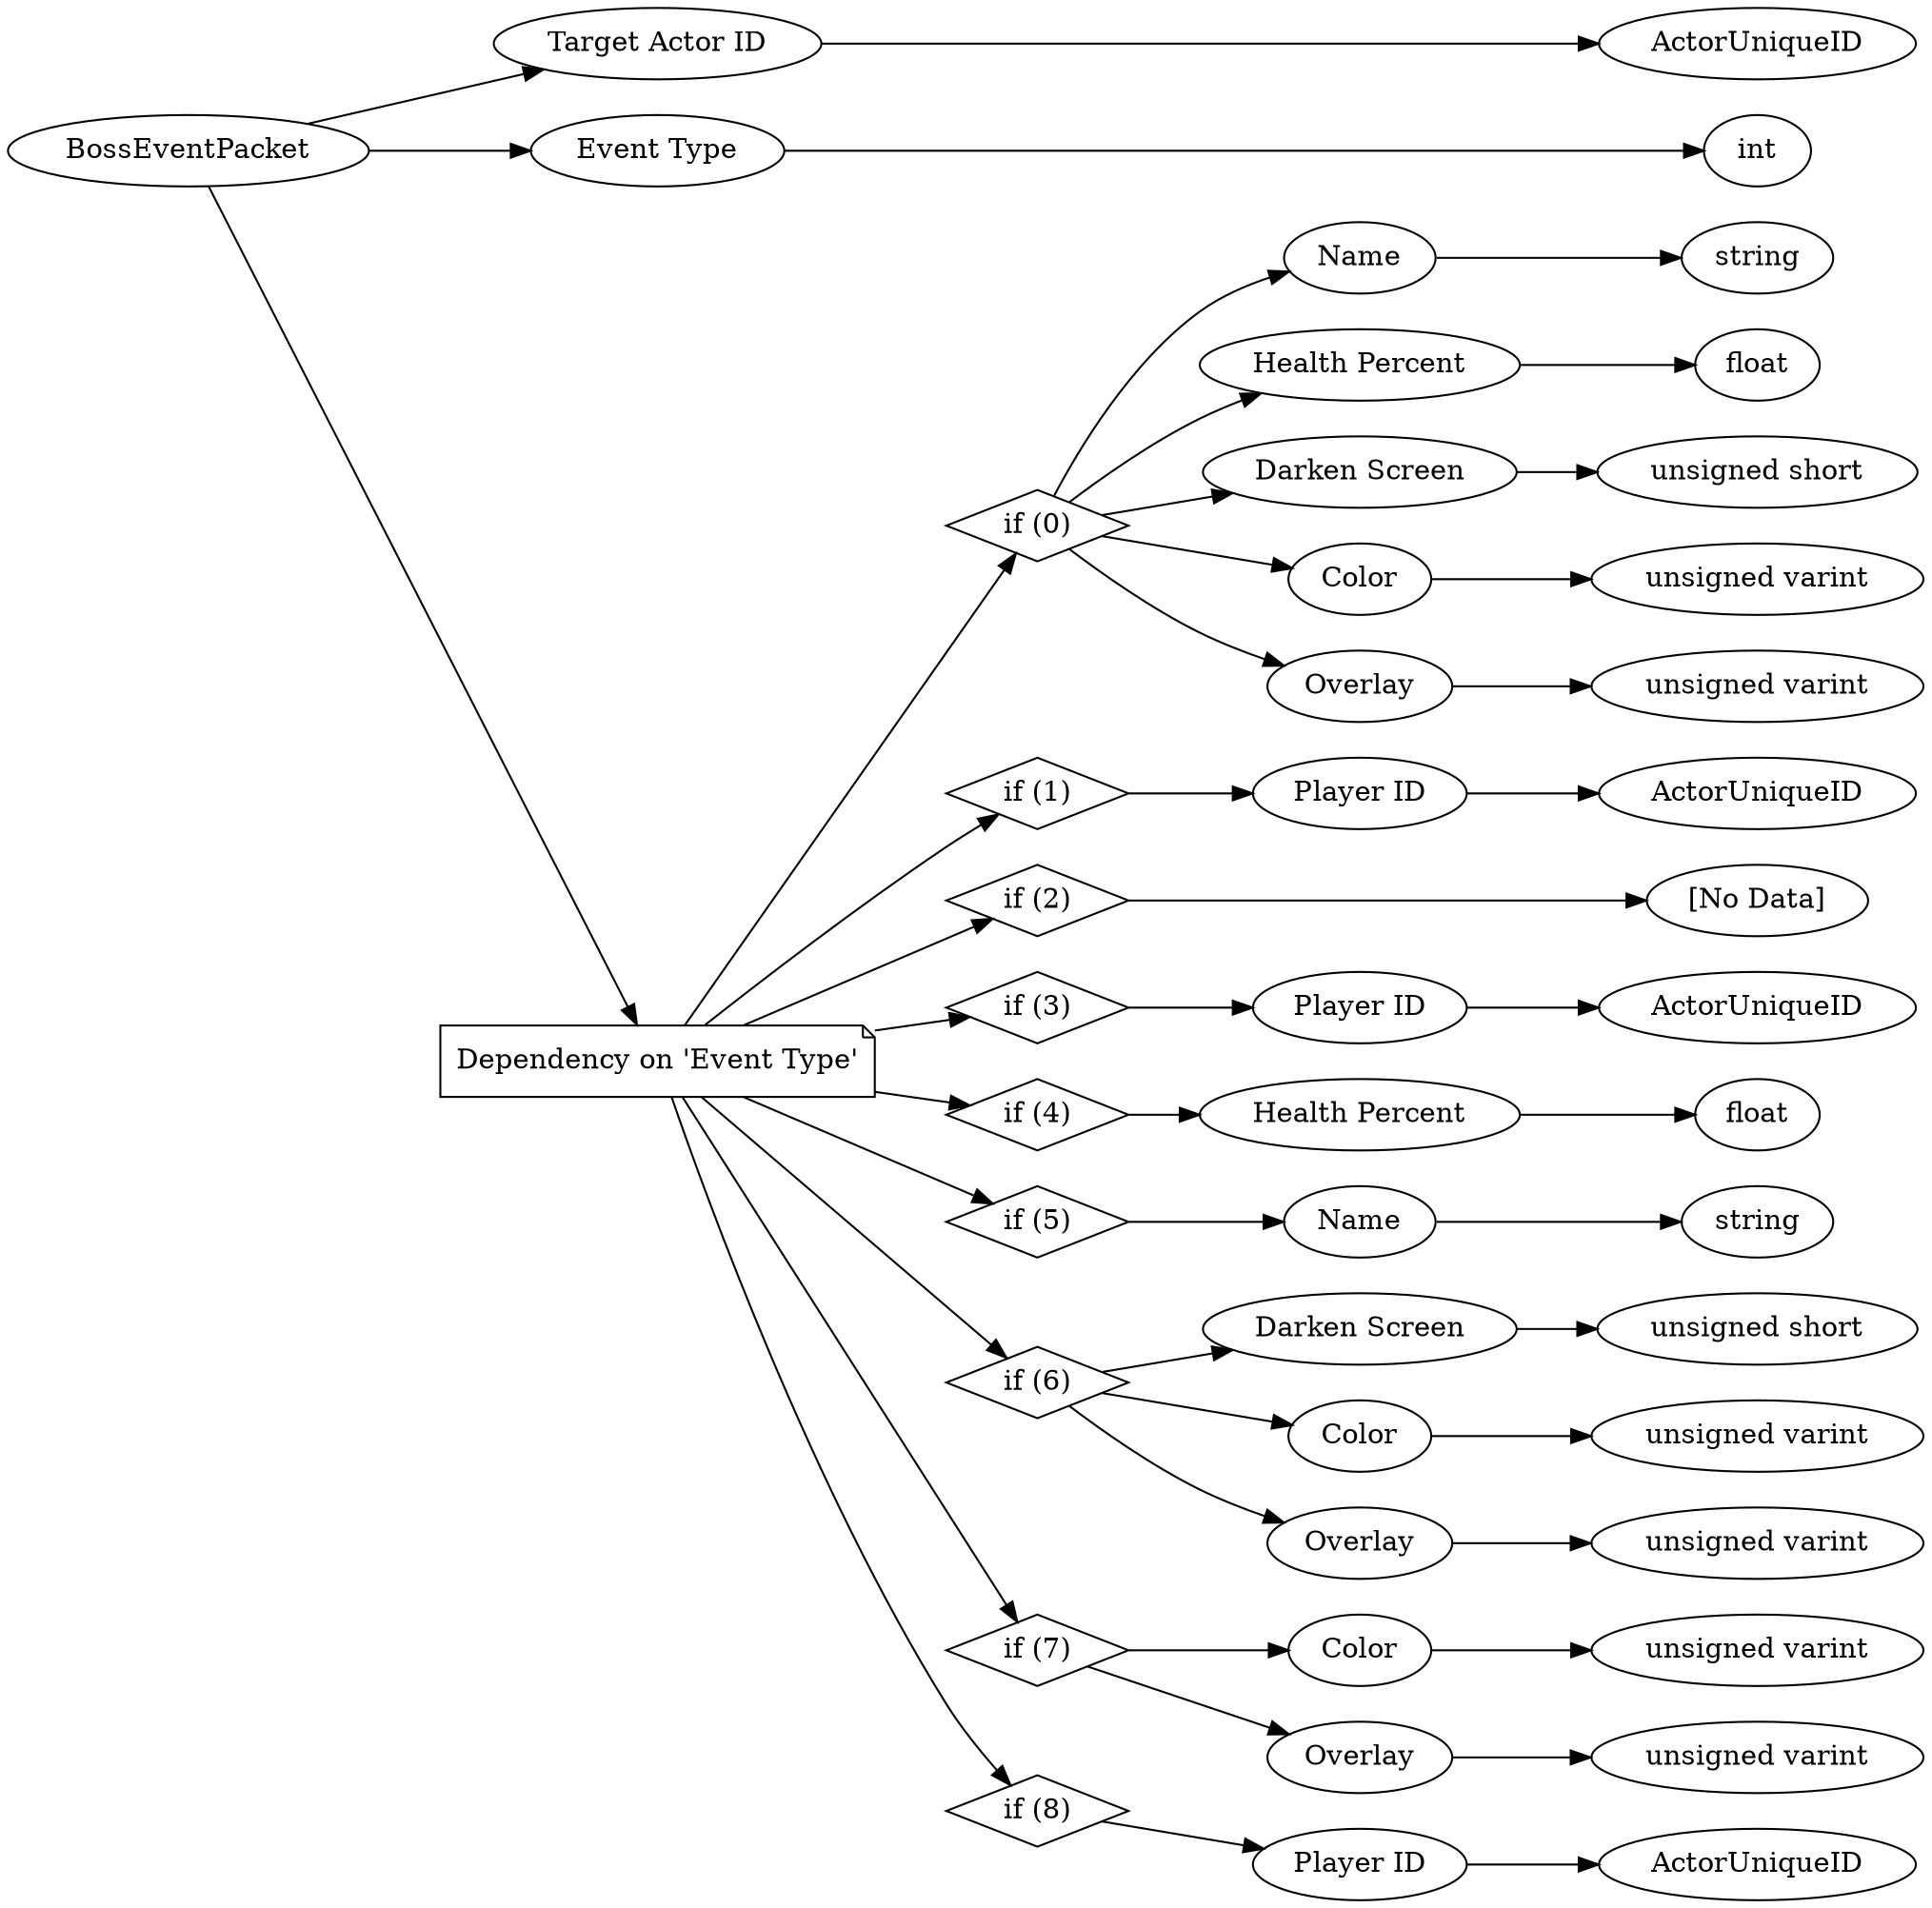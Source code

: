 digraph "BossEventPacket" {
rankdir = LR
0
0 -> 1
1 -> 2
0 -> 3
3 -> 4
0 -> 5
5 -> 6
6 -> 7
7 -> 8
6 -> 9
9 -> 10
6 -> 11
11 -> 12
6 -> 13
13 -> 14
6 -> 15
15 -> 16
5 -> 17
17 -> 18
18 -> 19
5 -> 20
20 -> 21
5 -> 22
22 -> 23
23 -> 24
5 -> 25
25 -> 26
26 -> 27
5 -> 28
28 -> 29
29 -> 30
5 -> 31
31 -> 32
32 -> 33
31 -> 34
34 -> 35
31 -> 36
36 -> 37
5 -> 38
38 -> 39
39 -> 40
38 -> 41
41 -> 42
5 -> 43
43 -> 44
44 -> 45

0 [label="BossEventPacket",comment="name: \"BossEventPacket\", typeName: \"\", id: 0, branchId: 74, recurseId: -1, attributes: 0, notes: \"\""];
1 [label="Target Actor ID",comment="name: \"Target Actor ID\", typeName: \"ActorUniqueID\", id: 1, branchId: 0, recurseId: -1, attributes: 256, notes: \"\""];
2 [label="ActorUniqueID",comment="name: \"ActorUniqueID\", typeName: \"\", id: 2, branchId: 0, recurseId: -1, attributes: 512, notes: \"\""];
3 [label="Event Type",comment="name: \"Event Type\", typeName: \"\", id: 3, branchId: 0, recurseId: -1, attributes: 0, notes: \"enumeration: BossEventUpdateType\""];
4 [label="int",comment="name: \"int\", typeName: \"\", id: 4, branchId: 0, recurseId: -1, attributes: 512, notes: \"\""];
5 [label="Dependency on 'Event Type'",shape=note,comment="name: \"Dependency on 'Event Type'\", typeName: \"\", id: 5, branchId: 0, recurseId: -1, attributes: 2, notes: \"\""];
6 [label="if (0)",shape=diamond,comment="name: \"if (0)\", typeName: \"\", id: 6, branchId: 0, recurseId: -1, attributes: 4, notes: \"\""];
7 [label="Name",comment="name: \"Name\", typeName: \"\", id: 7, branchId: 0, recurseId: -1, attributes: 0, notes: \"Name of the boss to add\""];
8 [label="string",comment="name: \"string\", typeName: \"\", id: 8, branchId: 0, recurseId: -1, attributes: 512, notes: \"\""];
9 [label="Health Percent",comment="name: \"Health Percent\", typeName: \"\", id: 9, branchId: 0, recurseId: -1, attributes: 0, notes: \"Health value of the boss\""];
10 [label="float",comment="name: \"float\", typeName: \"\", id: 10, branchId: 0, recurseId: -1, attributes: 512, notes: \"\""];
11 [label="Darken Screen",comment="name: \"Darken Screen\", typeName: \"\", id: 11, branchId: 0, recurseId: -1, attributes: 0, notes: \"A boolean value for whether or not we should darken the screen (has a 0 or 1 value)\""];
12 [label="unsigned short",comment="name: \"unsigned short\", typeName: \"\", id: 12, branchId: 0, recurseId: -1, attributes: 512, notes: \"\""];
13 [label="Color",comment="name: \"Color\", typeName: \"\", id: 13, branchId: 0, recurseId: -1, attributes: 0, notes: \"color for the boss bar, listed in an enumeration\""];
14 [label="unsigned varint",comment="name: \"unsigned varint\", typeName: \"\", id: 14, branchId: 0, recurseId: -1, attributes: 512, notes: \"\""];
15 [label="Overlay",comment="name: \"Overlay\", typeName: \"\", id: 15, branchId: 0, recurseId: -1, attributes: 0, notes: \"overlay for the boss bar, listed in an enumeration\""];
16 [label="unsigned varint",comment="name: \"unsigned varint\", typeName: \"\", id: 16, branchId: 0, recurseId: -1, attributes: 512, notes: \"\""];
17 [label="if (1)",shape=diamond,comment="name: \"if (1)\", typeName: \"\", id: 17, branchId: 1, recurseId: -1, attributes: 4, notes: \"\""];
18 [label="Player ID",comment="name: \"Player ID\", typeName: \"ActorUniqueID\", id: 18, branchId: 0, recurseId: -1, attributes: 256, notes: \"\""];
19 [label="ActorUniqueID",comment="name: \"ActorUniqueID\", typeName: \"\", id: 19, branchId: 0, recurseId: -1, attributes: 512, notes: \"\""];
20 [label="if (2)",shape=diamond,comment="name: \"if (2)\", typeName: \"\", id: 20, branchId: 2, recurseId: -1, attributes: 4, notes: \"\""];
21 [label="[No Data]",comment="name: \"[No Data]\", typeName: \"\", id: 21, branchId: 0, recurseId: -1, attributes: 512, notes: \"\""];
22 [label="if (3)",shape=diamond,comment="name: \"if (3)\", typeName: \"\", id: 22, branchId: 3, recurseId: -1, attributes: 4, notes: \"\""];
23 [label="Player ID",comment="name: \"Player ID\", typeName: \"ActorUniqueID\", id: 23, branchId: 0, recurseId: -1, attributes: 256, notes: \"\""];
24 [label="ActorUniqueID",comment="name: \"ActorUniqueID\", typeName: \"\", id: 24, branchId: 0, recurseId: -1, attributes: 512, notes: \"\""];
25 [label="if (4)",shape=diamond,comment="name: \"if (4)\", typeName: \"\", id: 25, branchId: 4, recurseId: -1, attributes: 4, notes: \"\""];
26 [label="Health Percent",comment="name: \"Health Percent\", typeName: \"\", id: 26, branchId: 0, recurseId: -1, attributes: 0, notes: \"\""];
27 [label="float",comment="name: \"float\", typeName: \"\", id: 27, branchId: 0, recurseId: -1, attributes: 512, notes: \"\""];
28 [label="if (5)",shape=diamond,comment="name: \"if (5)\", typeName: \"\", id: 28, branchId: 5, recurseId: -1, attributes: 4, notes: \"\""];
29 [label="Name",comment="name: \"Name\", typeName: \"\", id: 29, branchId: 0, recurseId: -1, attributes: 0, notes: \"\""];
30 [label="string",comment="name: \"string\", typeName: \"\", id: 30, branchId: 0, recurseId: -1, attributes: 512, notes: \"\""];
31 [label="if (6)",shape=diamond,comment="name: \"if (6)\", typeName: \"\", id: 31, branchId: 6, recurseId: -1, attributes: 4, notes: \"\""];
32 [label="Darken Screen",comment="name: \"Darken Screen\", typeName: \"\", id: 32, branchId: 0, recurseId: -1, attributes: 0, notes: \"\""];
33 [label="unsigned short",comment="name: \"unsigned short\", typeName: \"\", id: 33, branchId: 0, recurseId: -1, attributes: 512, notes: \"\""];
34 [label="Color",comment="name: \"Color\", typeName: \"\", id: 34, branchId: 0, recurseId: -1, attributes: 0, notes: \"\""];
35 [label="unsigned varint",comment="name: \"unsigned varint\", typeName: \"\", id: 35, branchId: 0, recurseId: -1, attributes: 512, notes: \"\""];
36 [label="Overlay",comment="name: \"Overlay\", typeName: \"\", id: 36, branchId: 0, recurseId: -1, attributes: 0, notes: \"\""];
37 [label="unsigned varint",comment="name: \"unsigned varint\", typeName: \"\", id: 37, branchId: 0, recurseId: -1, attributes: 512, notes: \"\""];
38 [label="if (7)",shape=diamond,comment="name: \"if (7)\", typeName: \"\", id: 38, branchId: 7, recurseId: -1, attributes: 4, notes: \"\""];
39 [label="Color",comment="name: \"Color\", typeName: \"\", id: 39, branchId: 0, recurseId: -1, attributes: 0, notes: \"\""];
40 [label="unsigned varint",comment="name: \"unsigned varint\", typeName: \"\", id: 40, branchId: 0, recurseId: -1, attributes: 512, notes: \"\""];
41 [label="Overlay",comment="name: \"Overlay\", typeName: \"\", id: 41, branchId: 0, recurseId: -1, attributes: 0, notes: \"\""];
42 [label="unsigned varint",comment="name: \"unsigned varint\", typeName: \"\", id: 42, branchId: 0, recurseId: -1, attributes: 512, notes: \"\""];
43 [label="if (8)",shape=diamond,comment="name: \"if (8)\", typeName: \"\", id: 43, branchId: 8, recurseId: -1, attributes: 4, notes: \"\""];
44 [label="Player ID",comment="name: \"Player ID\", typeName: \"ActorUniqueID\", id: 44, branchId: 0, recurseId: -1, attributes: 256, notes: \"\""];
45 [label="ActorUniqueID",comment="name: \"ActorUniqueID\", typeName: \"\", id: 45, branchId: 0, recurseId: -1, attributes: 512, notes: \"\""];
{ rank = max;2;4;8;10;12;14;16;19;21;24;27;30;33;35;37;40;42;45}

}
